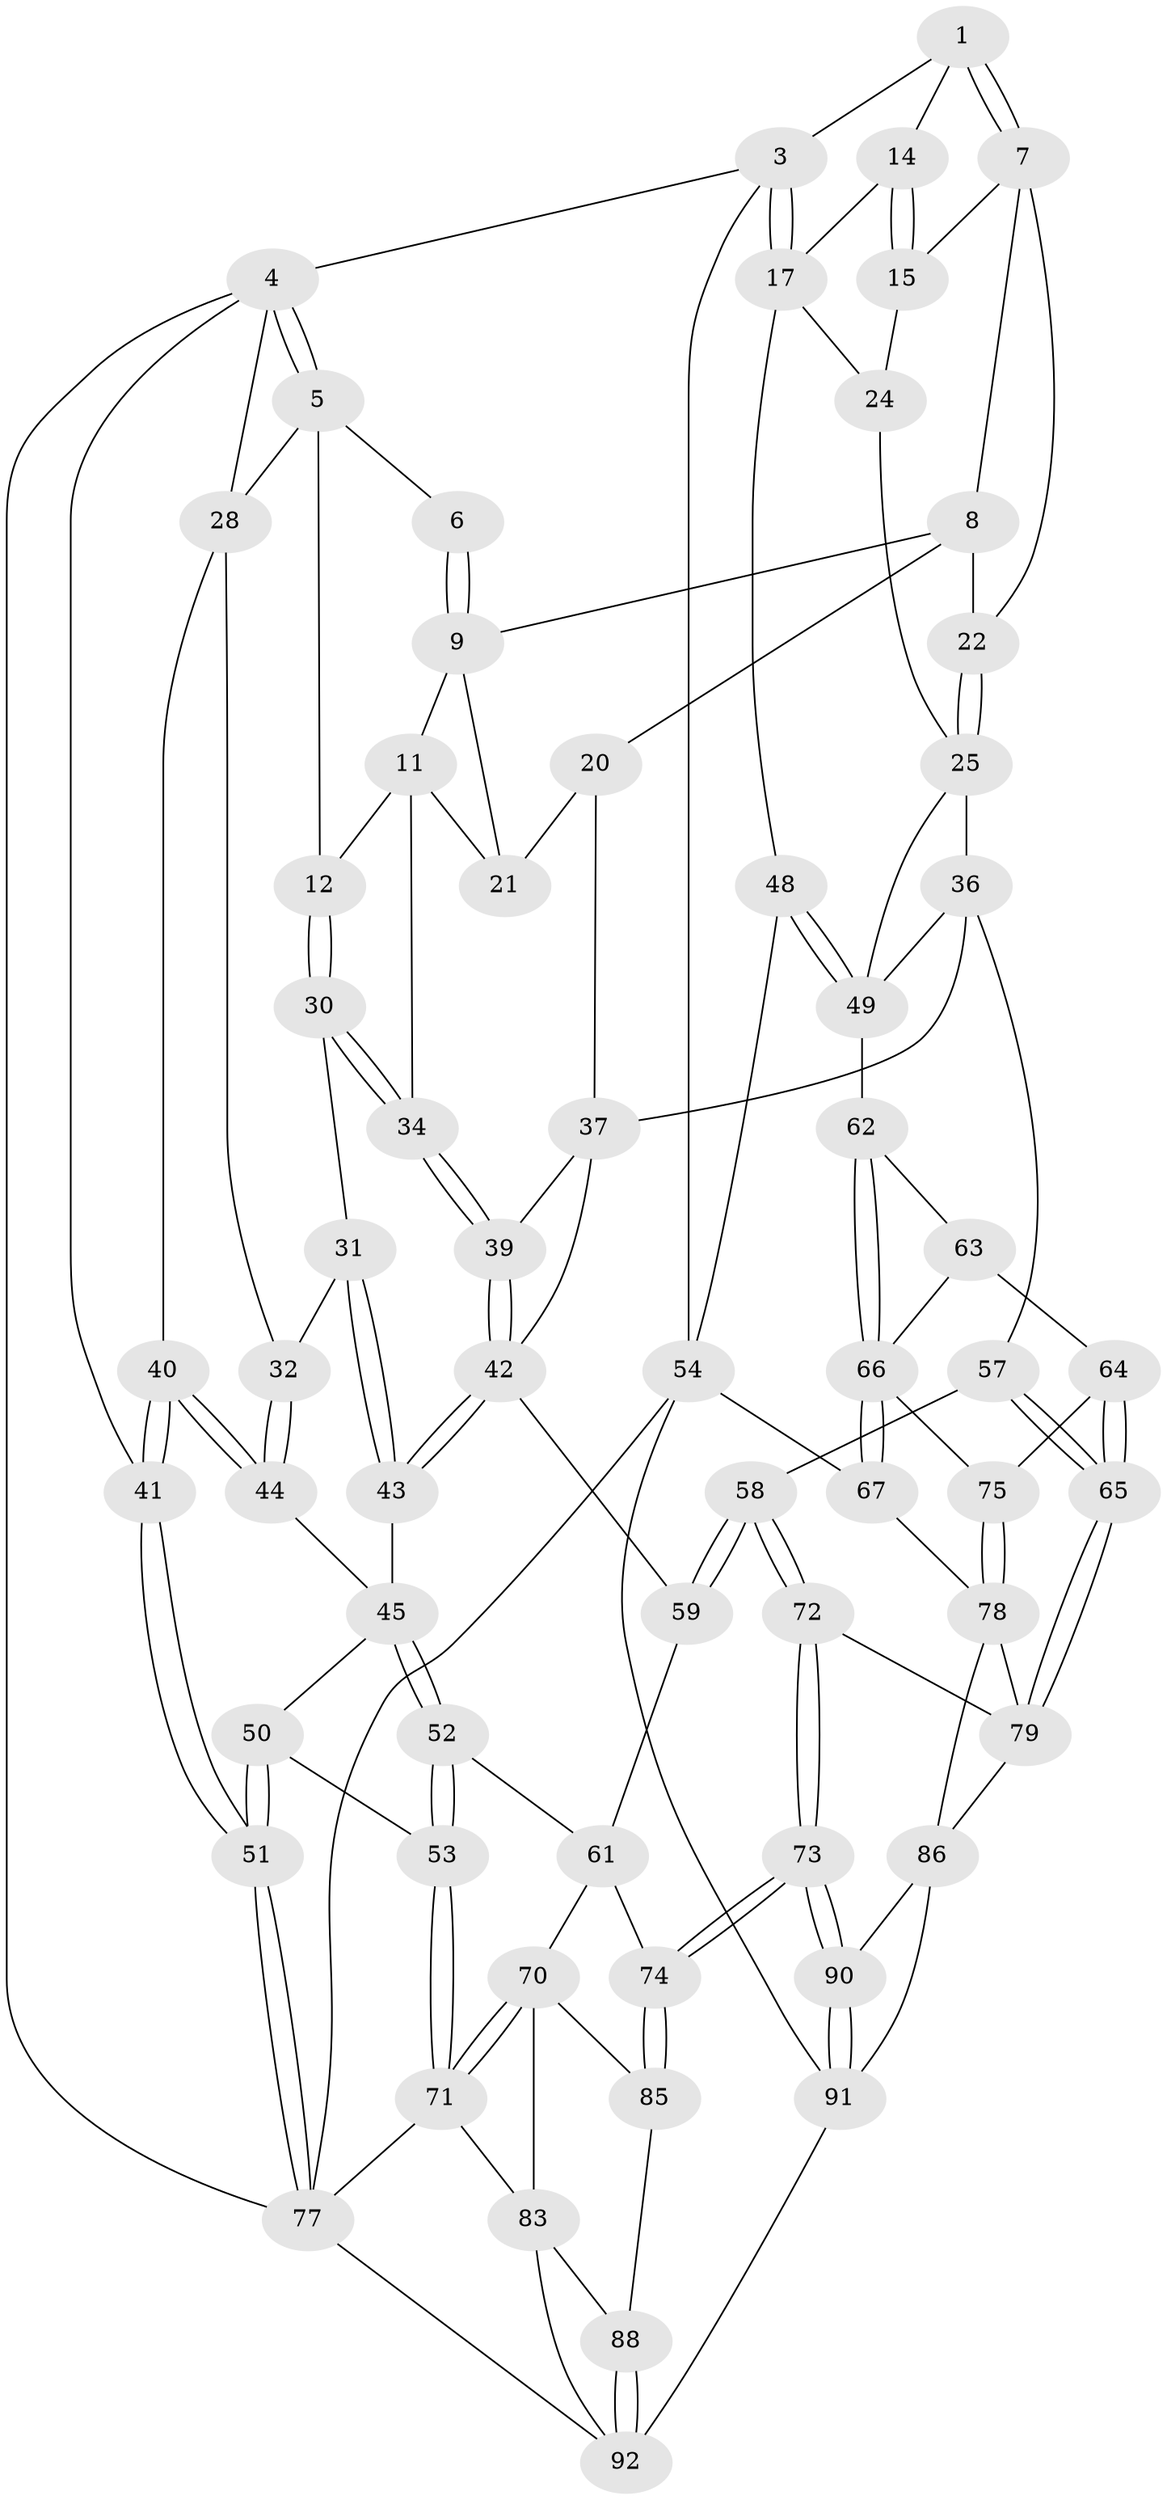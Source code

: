 // Generated by graph-tools (version 1.1) at 2025/52/02/27/25 19:52:36]
// undirected, 65 vertices, 149 edges
graph export_dot {
graph [start="1"]
  node [color=gray90,style=filled];
  1 [pos="+0.873645340607111+0",super="+2"];
  3 [pos="+1+0"];
  4 [pos="+0+0",super="+29"];
  5 [pos="+0.1272426014364355+0",super="+13"];
  6 [pos="+0.5009770689859647+0"];
  7 [pos="+0.7172111907715248+0.11727309839467757",super="+16"];
  8 [pos="+0.6962734737593865+0.11941471610461138",super="+19"];
  9 [pos="+0.5041311674375245+0",super="+10"];
  11 [pos="+0.26082299474367+0.16539195610256452",super="+27"];
  12 [pos="+0.19486803706928071+0.15190821626941406"];
  14 [pos="+0.8987195193733039+0.033097599135603985",super="+18"];
  15 [pos="+0.7811257568585941+0.17295327960760973",super="+23"];
  17 [pos="+1+0",super="+26"];
  20 [pos="+0.5572890969959177+0.23369217501989847"];
  21 [pos="+0.4989397944609025+0.18292236697613004"];
  22 [pos="+0.7564433579527426+0.2693238040259638"];
  24 [pos="+0.9633458741577501+0.28744514240845953"];
  25 [pos="+0.8153648116215269+0.41395961626190686",super="+35"];
  28 [pos="+0.010405508881163383+0.24226702342001383",super="+33"];
  30 [pos="+0.213170696272644+0.348437251269486"];
  31 [pos="+0.17639868436171538+0.39357737767922796"];
  32 [pos="+0.16866610040047567+0.399522391439921"];
  34 [pos="+0.36026023482458197+0.3795463551604632"];
  36 [pos="+0.7768175352818583+0.451501385727041",super="+56"];
  37 [pos="+0.6237048679057187+0.4059794270286718",super="+38"];
  39 [pos="+0.38872755546208415+0.42345734578185434"];
  40 [pos="+0+0.548940553778622"];
  41 [pos="+0+0.5654569933710908"];
  42 [pos="+0.3911363408087296+0.5163507540384924",super="+47"];
  43 [pos="+0.37204702713506554+0.5151042113707188"];
  44 [pos="+0.15881028005112577+0.4917771410395412"];
  45 [pos="+0.19859791064591115+0.5290330994567431",super="+46"];
  48 [pos="+1+0.6730600046927497"];
  49 [pos="+1+0.6035704438287728",super="+60"];
  50 [pos="+0.05838710875877138+0.6673939789906942"];
  51 [pos="+0+0.5960275695759649"];
  52 [pos="+0.19073690882384303+0.6495740636152337"];
  53 [pos="+0.13231140225514465+0.7008248847102561"];
  54 [pos="+1+1",super="+55"];
  57 [pos="+0.575387663449686+0.6624093493742249"];
  58 [pos="+0.5012694786609332+0.653977095462207"];
  59 [pos="+0.44599834379694664+0.6180339296693832"];
  61 [pos="+0.39649776198149356+0.6558672229050034",super="+69"];
  62 [pos="+0.7897544193876679+0.6641371322730879"];
  63 [pos="+0.739867456306902+0.7427523818431111"];
  64 [pos="+0.7214102889277221+0.7535079056345866"];
  65 [pos="+0.6727473195236802+0.7781663051901784"];
  66 [pos="+0.9139388282297612+0.7952013940052768",super="+68"];
  67 [pos="+0.9814982233790842+0.8302625618248881"];
  70 [pos="+0.18895960081140717+0.7985181808251909",super="+82"];
  71 [pos="+0.15601354795413508+0.766474012812874",super="+76"];
  72 [pos="+0.49984713034778444+0.7589647111596951"];
  73 [pos="+0.3942648214975799+0.9384417549910324"];
  74 [pos="+0.36525266971856085+0.8884002113172905"];
  75 [pos="+0.8025331847186435+0.799559869328107"];
  77 [pos="+0+0.6782162496714367",super="+81"];
  78 [pos="+0.6904872900068774+0.823390924098544",super="+84"];
  79 [pos="+0.6766452359752751+0.8053293543361378",super="+80"];
  83 [pos="+0.05568859752946673+0.9118156174476691",super="+89"];
  85 [pos="+0.19875695315234007+0.8674036737380997"];
  86 [pos="+0.6976368255185439+1",super="+87"];
  88 [pos="+0.19809464418734557+0.8814556835400356"];
  90 [pos="+0.40538011886162484+0.9962482742283065"];
  91 [pos="+0.36107694542455915+1",super="+94"];
  92 [pos="+0.307677456042242+1",super="+93"];
  1 -- 7;
  1 -- 7;
  1 -- 3;
  1 -- 14;
  3 -- 4;
  3 -- 17;
  3 -- 17;
  3 -- 54;
  4 -- 5;
  4 -- 5;
  4 -- 41;
  4 -- 28;
  4 -- 77;
  5 -- 6;
  5 -- 28;
  5 -- 12;
  6 -- 9;
  6 -- 9;
  7 -- 8;
  7 -- 15;
  7 -- 22;
  8 -- 9;
  8 -- 20;
  8 -- 22;
  9 -- 11;
  9 -- 21;
  11 -- 12;
  11 -- 34;
  11 -- 21;
  12 -- 30;
  12 -- 30;
  14 -- 15 [weight=2];
  14 -- 15;
  14 -- 17;
  15 -- 24;
  17 -- 24;
  17 -- 48;
  20 -- 21;
  20 -- 37;
  22 -- 25;
  22 -- 25;
  24 -- 25;
  25 -- 36;
  25 -- 49;
  28 -- 32;
  28 -- 40;
  30 -- 31;
  30 -- 34;
  30 -- 34;
  31 -- 32;
  31 -- 43;
  31 -- 43;
  32 -- 44;
  32 -- 44;
  34 -- 39;
  34 -- 39;
  36 -- 37;
  36 -- 57;
  36 -- 49;
  37 -- 42;
  37 -- 39;
  39 -- 42;
  39 -- 42;
  40 -- 41;
  40 -- 41;
  40 -- 44;
  40 -- 44;
  41 -- 51;
  41 -- 51;
  42 -- 43;
  42 -- 43;
  42 -- 59;
  43 -- 45;
  44 -- 45;
  45 -- 52;
  45 -- 52;
  45 -- 50;
  48 -- 49;
  48 -- 49;
  48 -- 54;
  49 -- 62;
  50 -- 51;
  50 -- 51;
  50 -- 53;
  51 -- 77;
  51 -- 77;
  52 -- 53;
  52 -- 53;
  52 -- 61;
  53 -- 71;
  53 -- 71;
  54 -- 91;
  54 -- 67;
  54 -- 77;
  57 -- 58;
  57 -- 65;
  57 -- 65;
  58 -- 59;
  58 -- 59;
  58 -- 72;
  58 -- 72;
  59 -- 61;
  61 -- 74;
  61 -- 70;
  62 -- 63;
  62 -- 66;
  62 -- 66;
  63 -- 64;
  63 -- 66;
  64 -- 65;
  64 -- 65;
  64 -- 75;
  65 -- 79;
  65 -- 79;
  66 -- 67;
  66 -- 67;
  66 -- 75;
  67 -- 78;
  70 -- 71;
  70 -- 71;
  70 -- 83;
  70 -- 85;
  71 -- 83;
  71 -- 77;
  72 -- 73;
  72 -- 73;
  72 -- 79;
  73 -- 74;
  73 -- 74;
  73 -- 90;
  73 -- 90;
  74 -- 85;
  74 -- 85;
  75 -- 78;
  75 -- 78;
  77 -- 92;
  78 -- 79;
  78 -- 86;
  79 -- 86;
  83 -- 88;
  83 -- 92;
  85 -- 88;
  86 -- 91;
  86 -- 90;
  88 -- 92;
  88 -- 92;
  90 -- 91;
  90 -- 91;
  91 -- 92;
}
